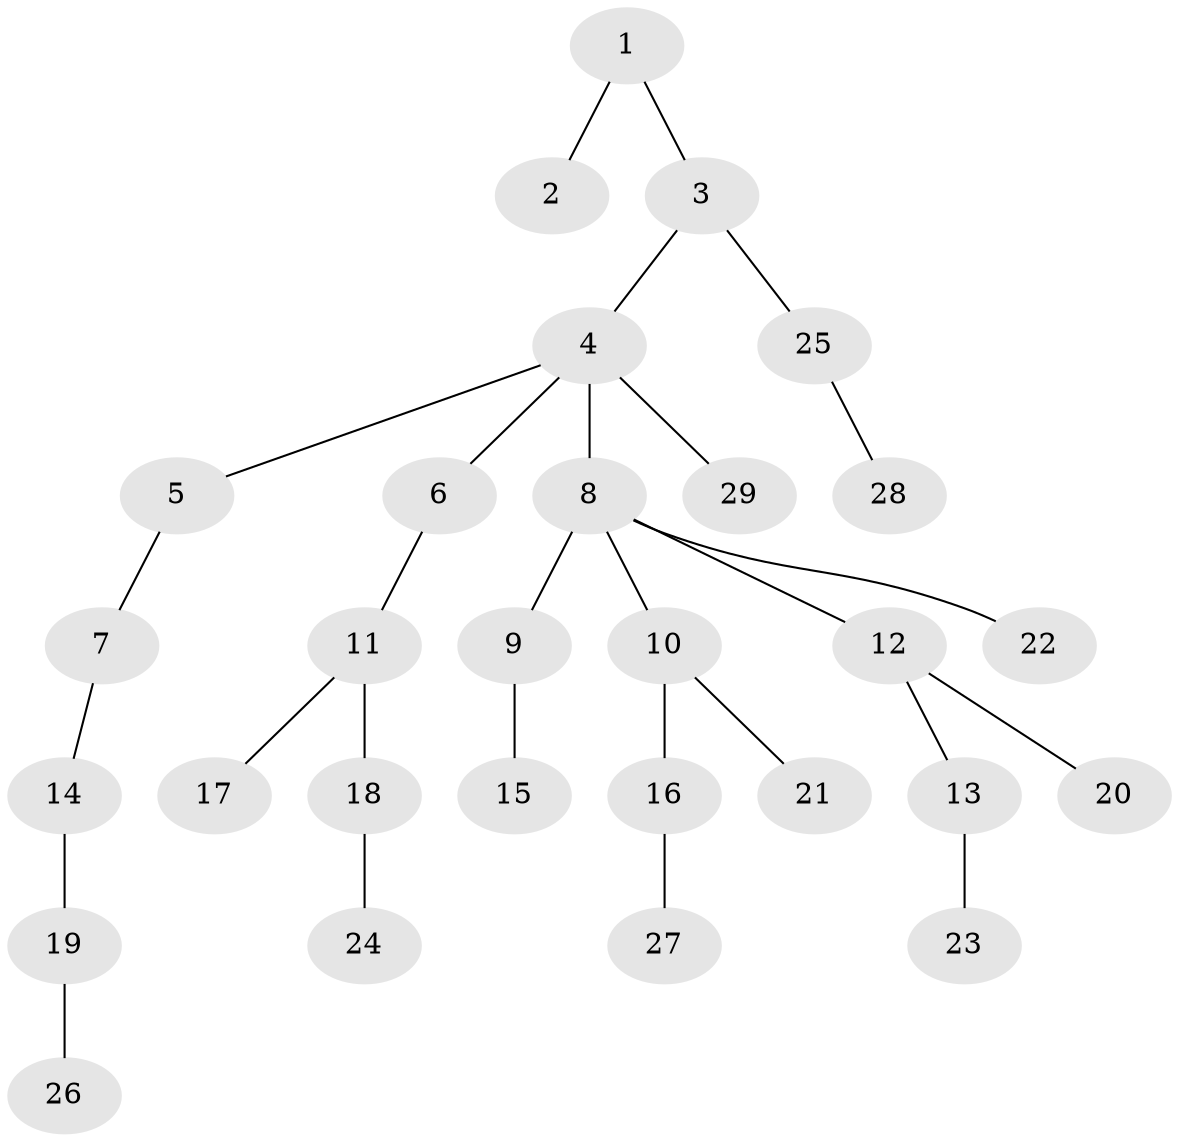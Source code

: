 // original degree distribution, {3: 0.13793103448275862, 4: 0.08620689655172414, 1: 0.5862068965517241, 6: 0.034482758620689655, 5: 0.034482758620689655, 2: 0.1206896551724138}
// Generated by graph-tools (version 1.1) at 2025/36/03/09/25 02:36:48]
// undirected, 29 vertices, 28 edges
graph export_dot {
graph [start="1"]
  node [color=gray90,style=filled];
  1;
  2;
  3;
  4;
  5;
  6;
  7;
  8;
  9;
  10;
  11;
  12;
  13;
  14;
  15;
  16;
  17;
  18;
  19;
  20;
  21;
  22;
  23;
  24;
  25;
  26;
  27;
  28;
  29;
  1 -- 2 [weight=1.0];
  1 -- 3 [weight=1.0];
  3 -- 4 [weight=1.0];
  3 -- 25 [weight=1.0];
  4 -- 5 [weight=1.0];
  4 -- 6 [weight=1.0];
  4 -- 8 [weight=1.0];
  4 -- 29 [weight=1.0];
  5 -- 7 [weight=1.0];
  6 -- 11 [weight=1.0];
  7 -- 14 [weight=1.0];
  8 -- 9 [weight=1.0];
  8 -- 10 [weight=1.0];
  8 -- 12 [weight=1.0];
  8 -- 22 [weight=1.0];
  9 -- 15 [weight=1.0];
  10 -- 16 [weight=1.0];
  10 -- 21 [weight=1.0];
  11 -- 17 [weight=1.0];
  11 -- 18 [weight=1.0];
  12 -- 13 [weight=1.0];
  12 -- 20 [weight=1.0];
  13 -- 23 [weight=1.0];
  14 -- 19 [weight=1.0];
  16 -- 27 [weight=1.0];
  18 -- 24 [weight=2.0];
  19 -- 26 [weight=1.0];
  25 -- 28 [weight=1.0];
}
